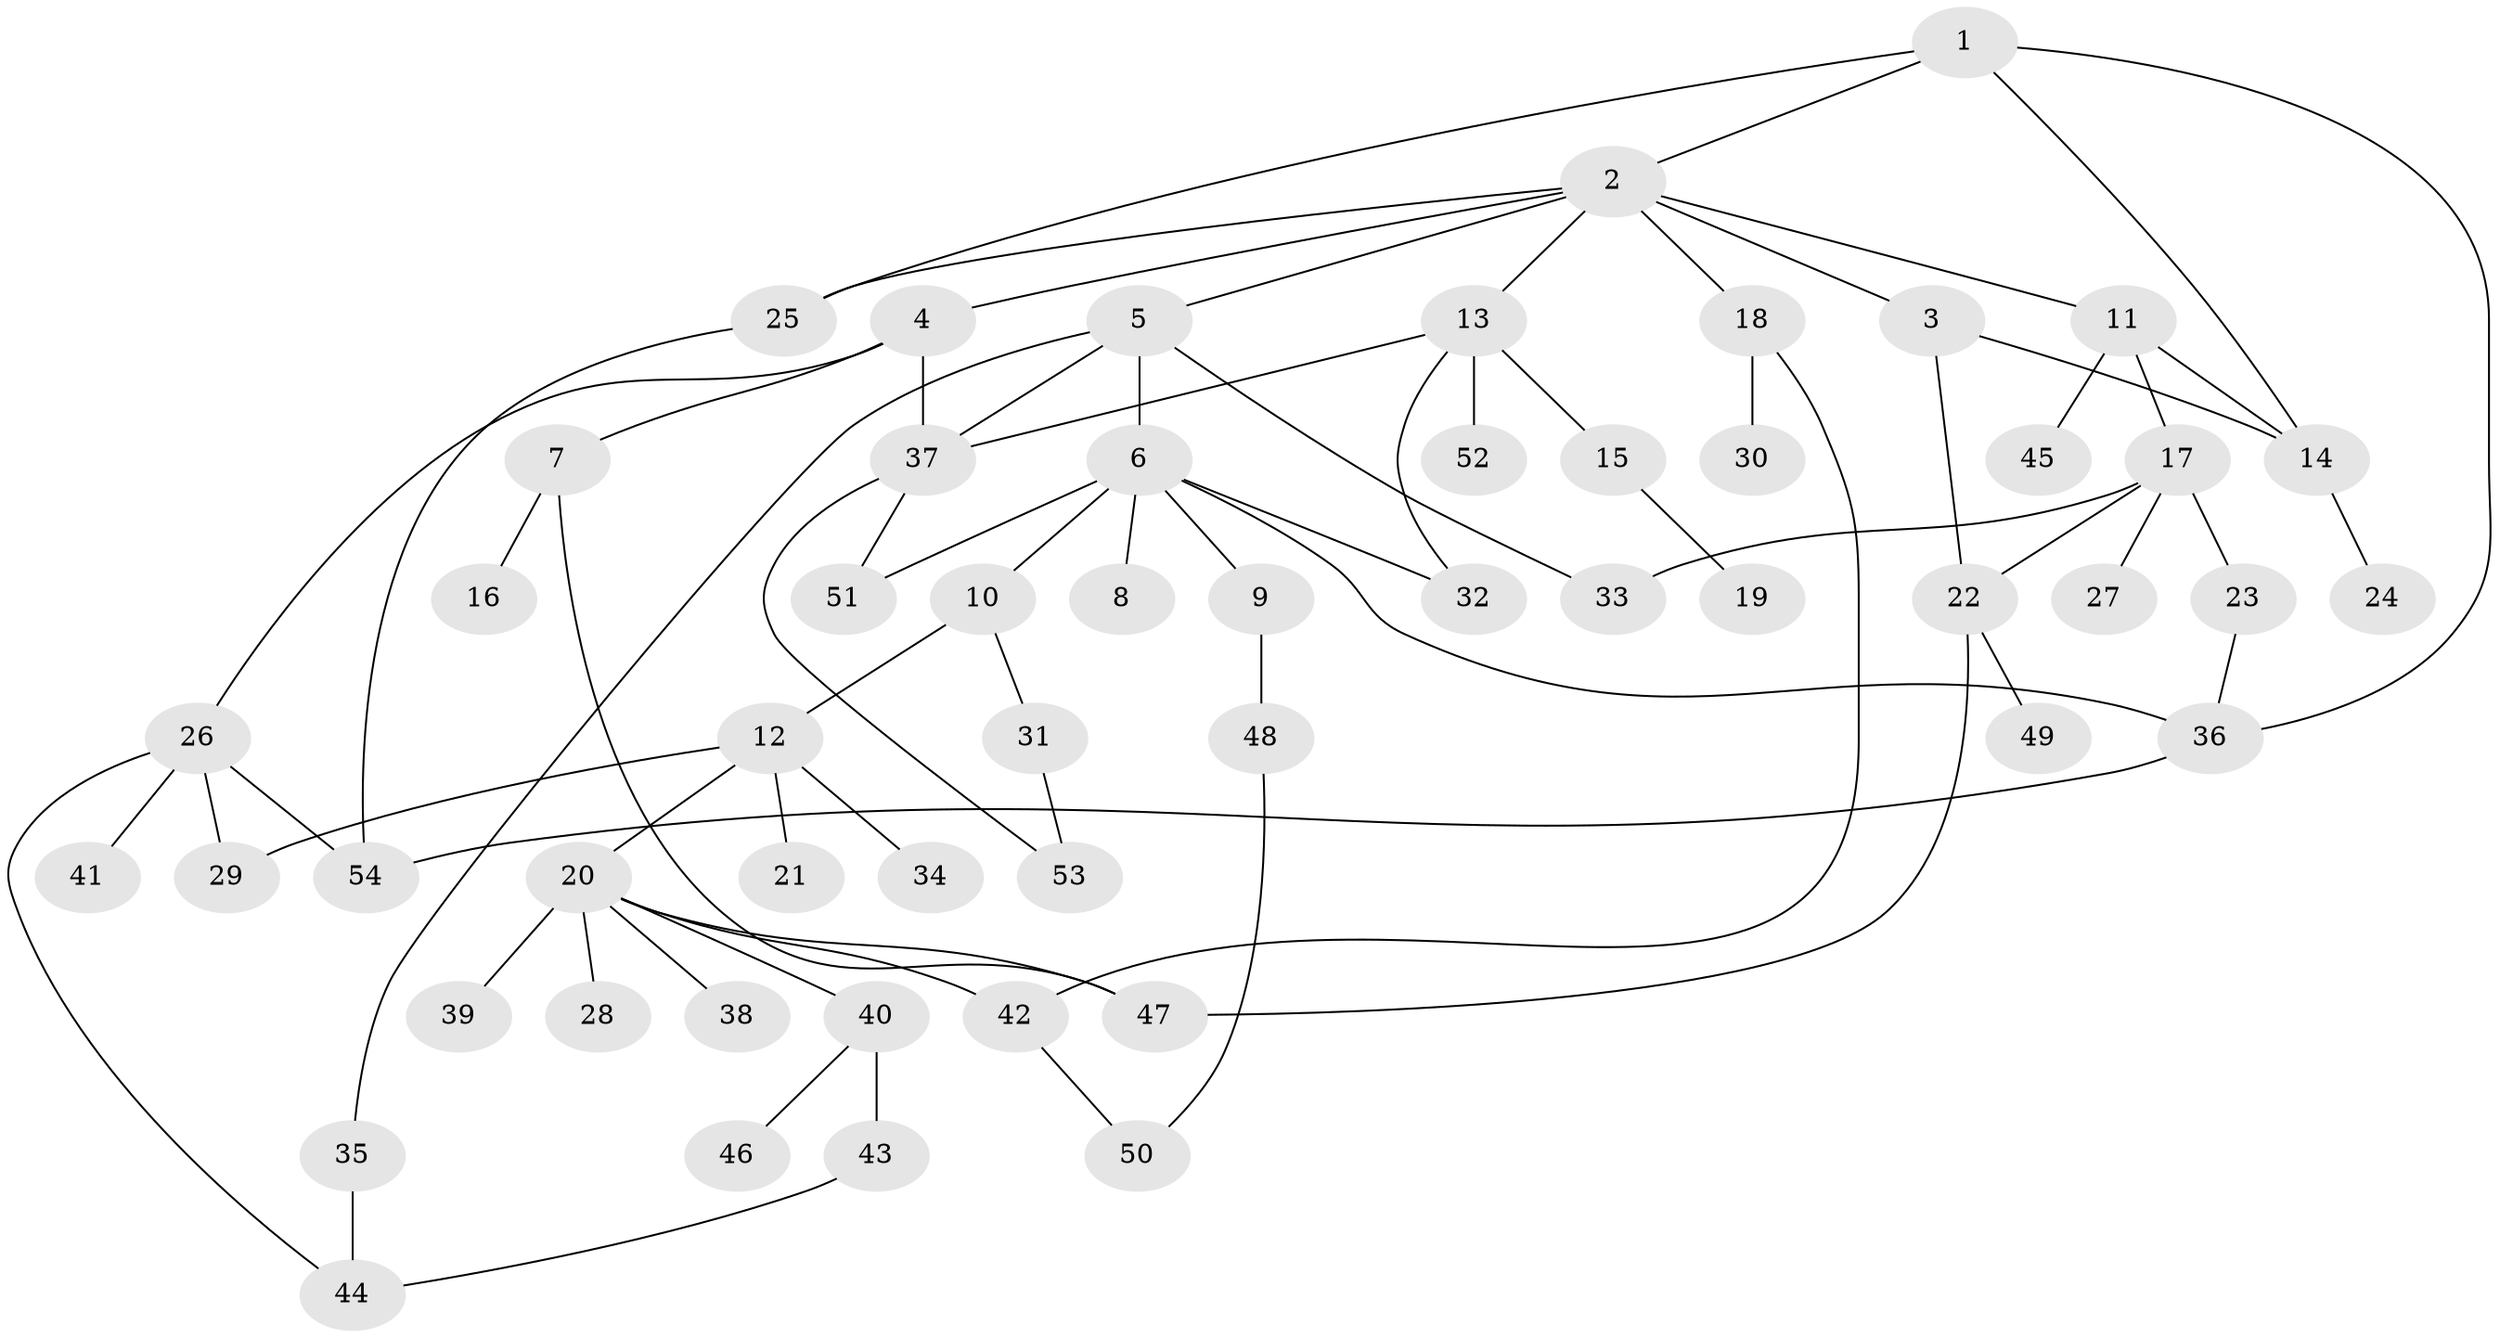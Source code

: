 // coarse degree distribution, {4: 0.1891891891891892, 9: 0.02702702702702703, 3: 0.13513513513513514, 7: 0.05405405405405406, 5: 0.08108108108108109, 1: 0.2972972972972973, 6: 0.02702702702702703, 2: 0.1891891891891892}
// Generated by graph-tools (version 1.1) at 2025/51/02/27/25 19:51:38]
// undirected, 54 vertices, 74 edges
graph export_dot {
graph [start="1"]
  node [color=gray90,style=filled];
  1;
  2;
  3;
  4;
  5;
  6;
  7;
  8;
  9;
  10;
  11;
  12;
  13;
  14;
  15;
  16;
  17;
  18;
  19;
  20;
  21;
  22;
  23;
  24;
  25;
  26;
  27;
  28;
  29;
  30;
  31;
  32;
  33;
  34;
  35;
  36;
  37;
  38;
  39;
  40;
  41;
  42;
  43;
  44;
  45;
  46;
  47;
  48;
  49;
  50;
  51;
  52;
  53;
  54;
  1 -- 2;
  1 -- 14;
  1 -- 36;
  1 -- 25;
  2 -- 3;
  2 -- 4;
  2 -- 5;
  2 -- 11;
  2 -- 13;
  2 -- 18;
  2 -- 25;
  3 -- 22;
  3 -- 14;
  4 -- 7;
  4 -- 26;
  4 -- 37;
  5 -- 6;
  5 -- 33;
  5 -- 35;
  5 -- 37;
  6 -- 8;
  6 -- 9;
  6 -- 10;
  6 -- 36;
  6 -- 51;
  6 -- 32;
  7 -- 16;
  7 -- 47;
  9 -- 48;
  10 -- 12;
  10 -- 31;
  11 -- 17;
  11 -- 45;
  11 -- 14;
  12 -- 20;
  12 -- 21;
  12 -- 29;
  12 -- 34;
  13 -- 15;
  13 -- 32;
  13 -- 37;
  13 -- 52;
  14 -- 24;
  15 -- 19;
  17 -- 22;
  17 -- 23;
  17 -- 27;
  17 -- 33;
  18 -- 30;
  18 -- 42;
  20 -- 28;
  20 -- 38;
  20 -- 39;
  20 -- 40;
  20 -- 47;
  20 -- 42;
  22 -- 49;
  22 -- 47;
  23 -- 36;
  25 -- 54;
  26 -- 41;
  26 -- 44;
  26 -- 54;
  26 -- 29;
  31 -- 53;
  35 -- 44;
  36 -- 54;
  37 -- 53;
  37 -- 51;
  40 -- 43;
  40 -- 46;
  42 -- 50;
  43 -- 44;
  48 -- 50;
}
